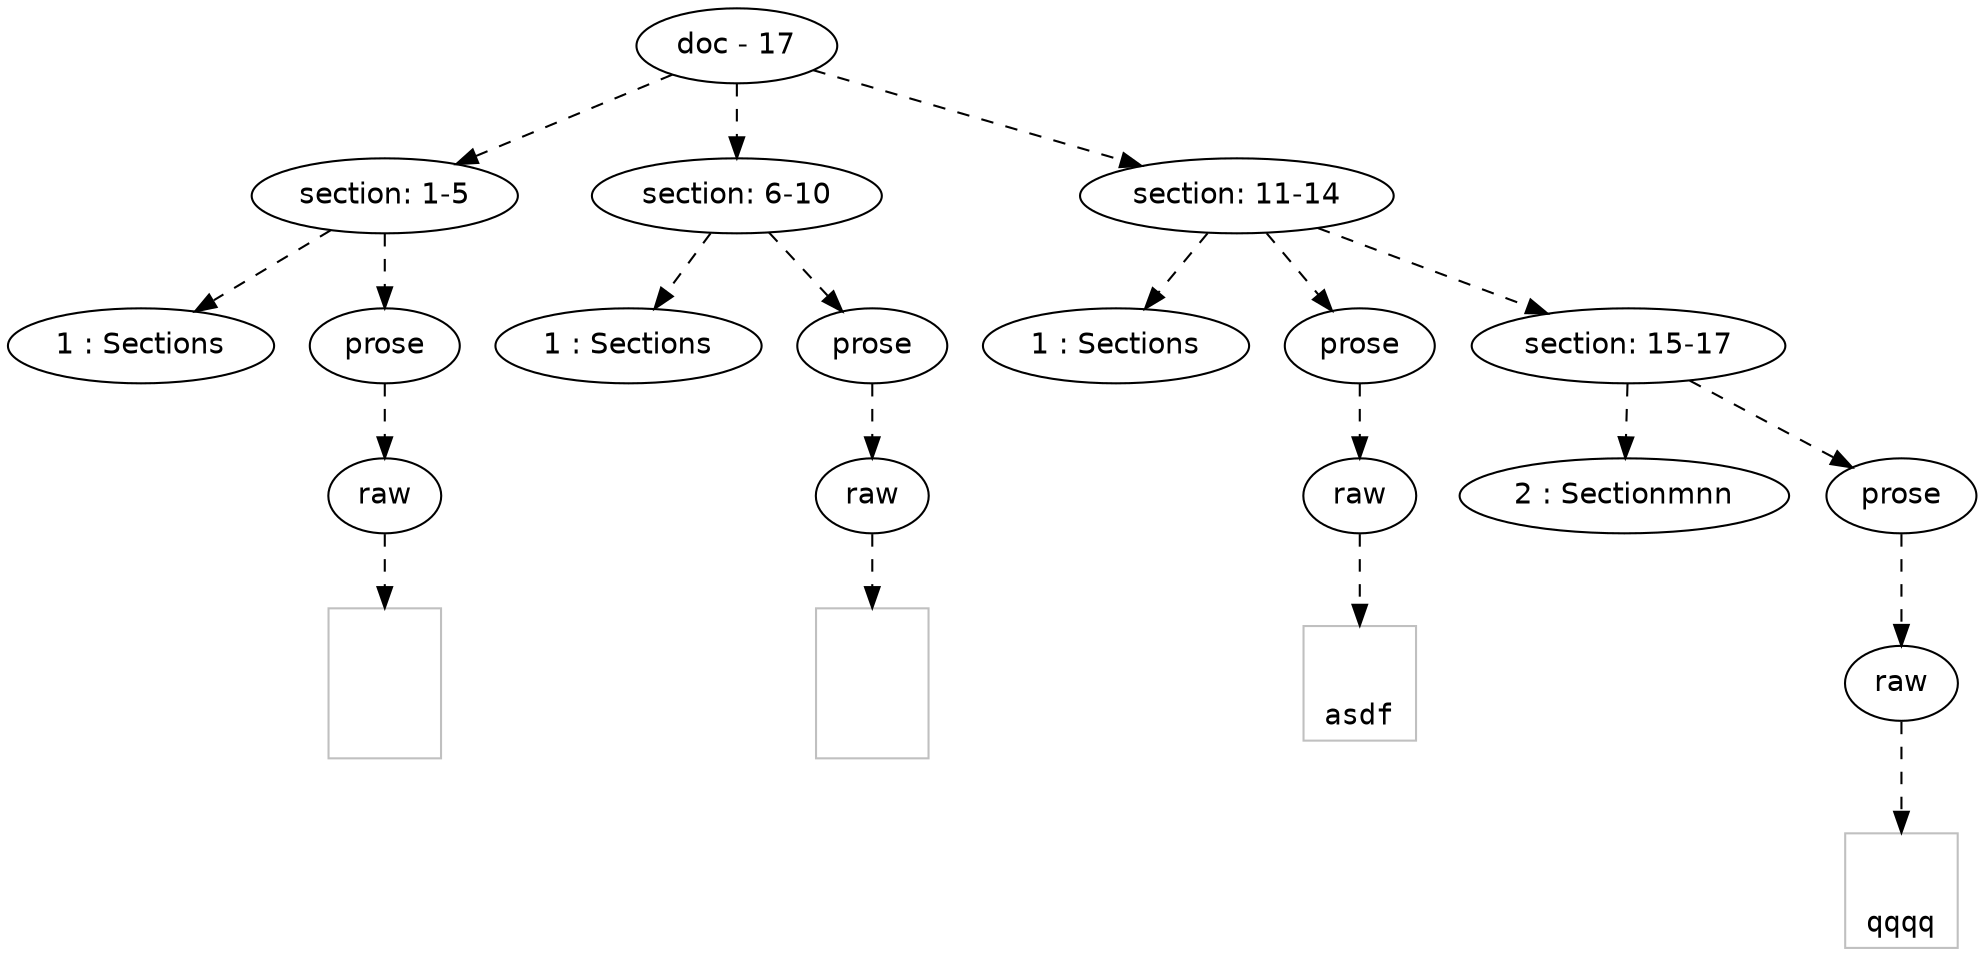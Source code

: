 digraph hierarchy {

node [fontname=Helvetica]
edge [style=dashed]

doc_0 [label="doc - 17"]


doc_0 -> { section_1 section_2 section_3}
{rank=same; section_1 section_2 section_3}

section_1 [label="section: 1-5"]

section_2 [label="section: 6-10"]

section_3 [label="section: 11-14"]


section_1 -> { header_4 prose_5}
{rank=same; header_4 prose_5}

header_4 [label="1 : Sections"]

prose_5 [label="prose"]


prose_5 -> { raw_6}
{rank=same; raw_6}

raw_6 [label="raw"]


raw_6 -> leaf_7
leaf_7  [color=Gray,shape=rectangle,fontname=Inconsolata,label="



"]
section_2 -> { header_8 prose_9}
{rank=same; header_8 prose_9}

header_8 [label="1 : Sections"]

prose_9 [label="prose"]


prose_9 -> { raw_10}
{rank=same; raw_10}

raw_10 [label="raw"]


raw_10 -> leaf_11
leaf_11  [color=Gray,shape=rectangle,fontname=Inconsolata,label="



"]
section_3 -> { header_12 prose_13 section_14}
{rank=same; header_12 prose_13 section_14}

header_12 [label="1 : Sections"]

prose_13 [label="prose"]

section_14 [label="section: 15-17"]


prose_13 -> { raw_15}
{rank=same; raw_15}

raw_15 [label="raw"]


raw_15 -> leaf_16
leaf_16  [color=Gray,shape=rectangle,fontname=Inconsolata,label="

asdf
"]
section_14 -> { header_17 prose_18}
{rank=same; header_17 prose_18}

header_17 [label="2 : Sectionmnn"]

prose_18 [label="prose"]


prose_18 -> { raw_19}
{rank=same; raw_19}

raw_19 [label="raw"]


raw_19 -> leaf_20
leaf_20  [color=Gray,shape=rectangle,fontname=Inconsolata,label="

qqqq"]

}
